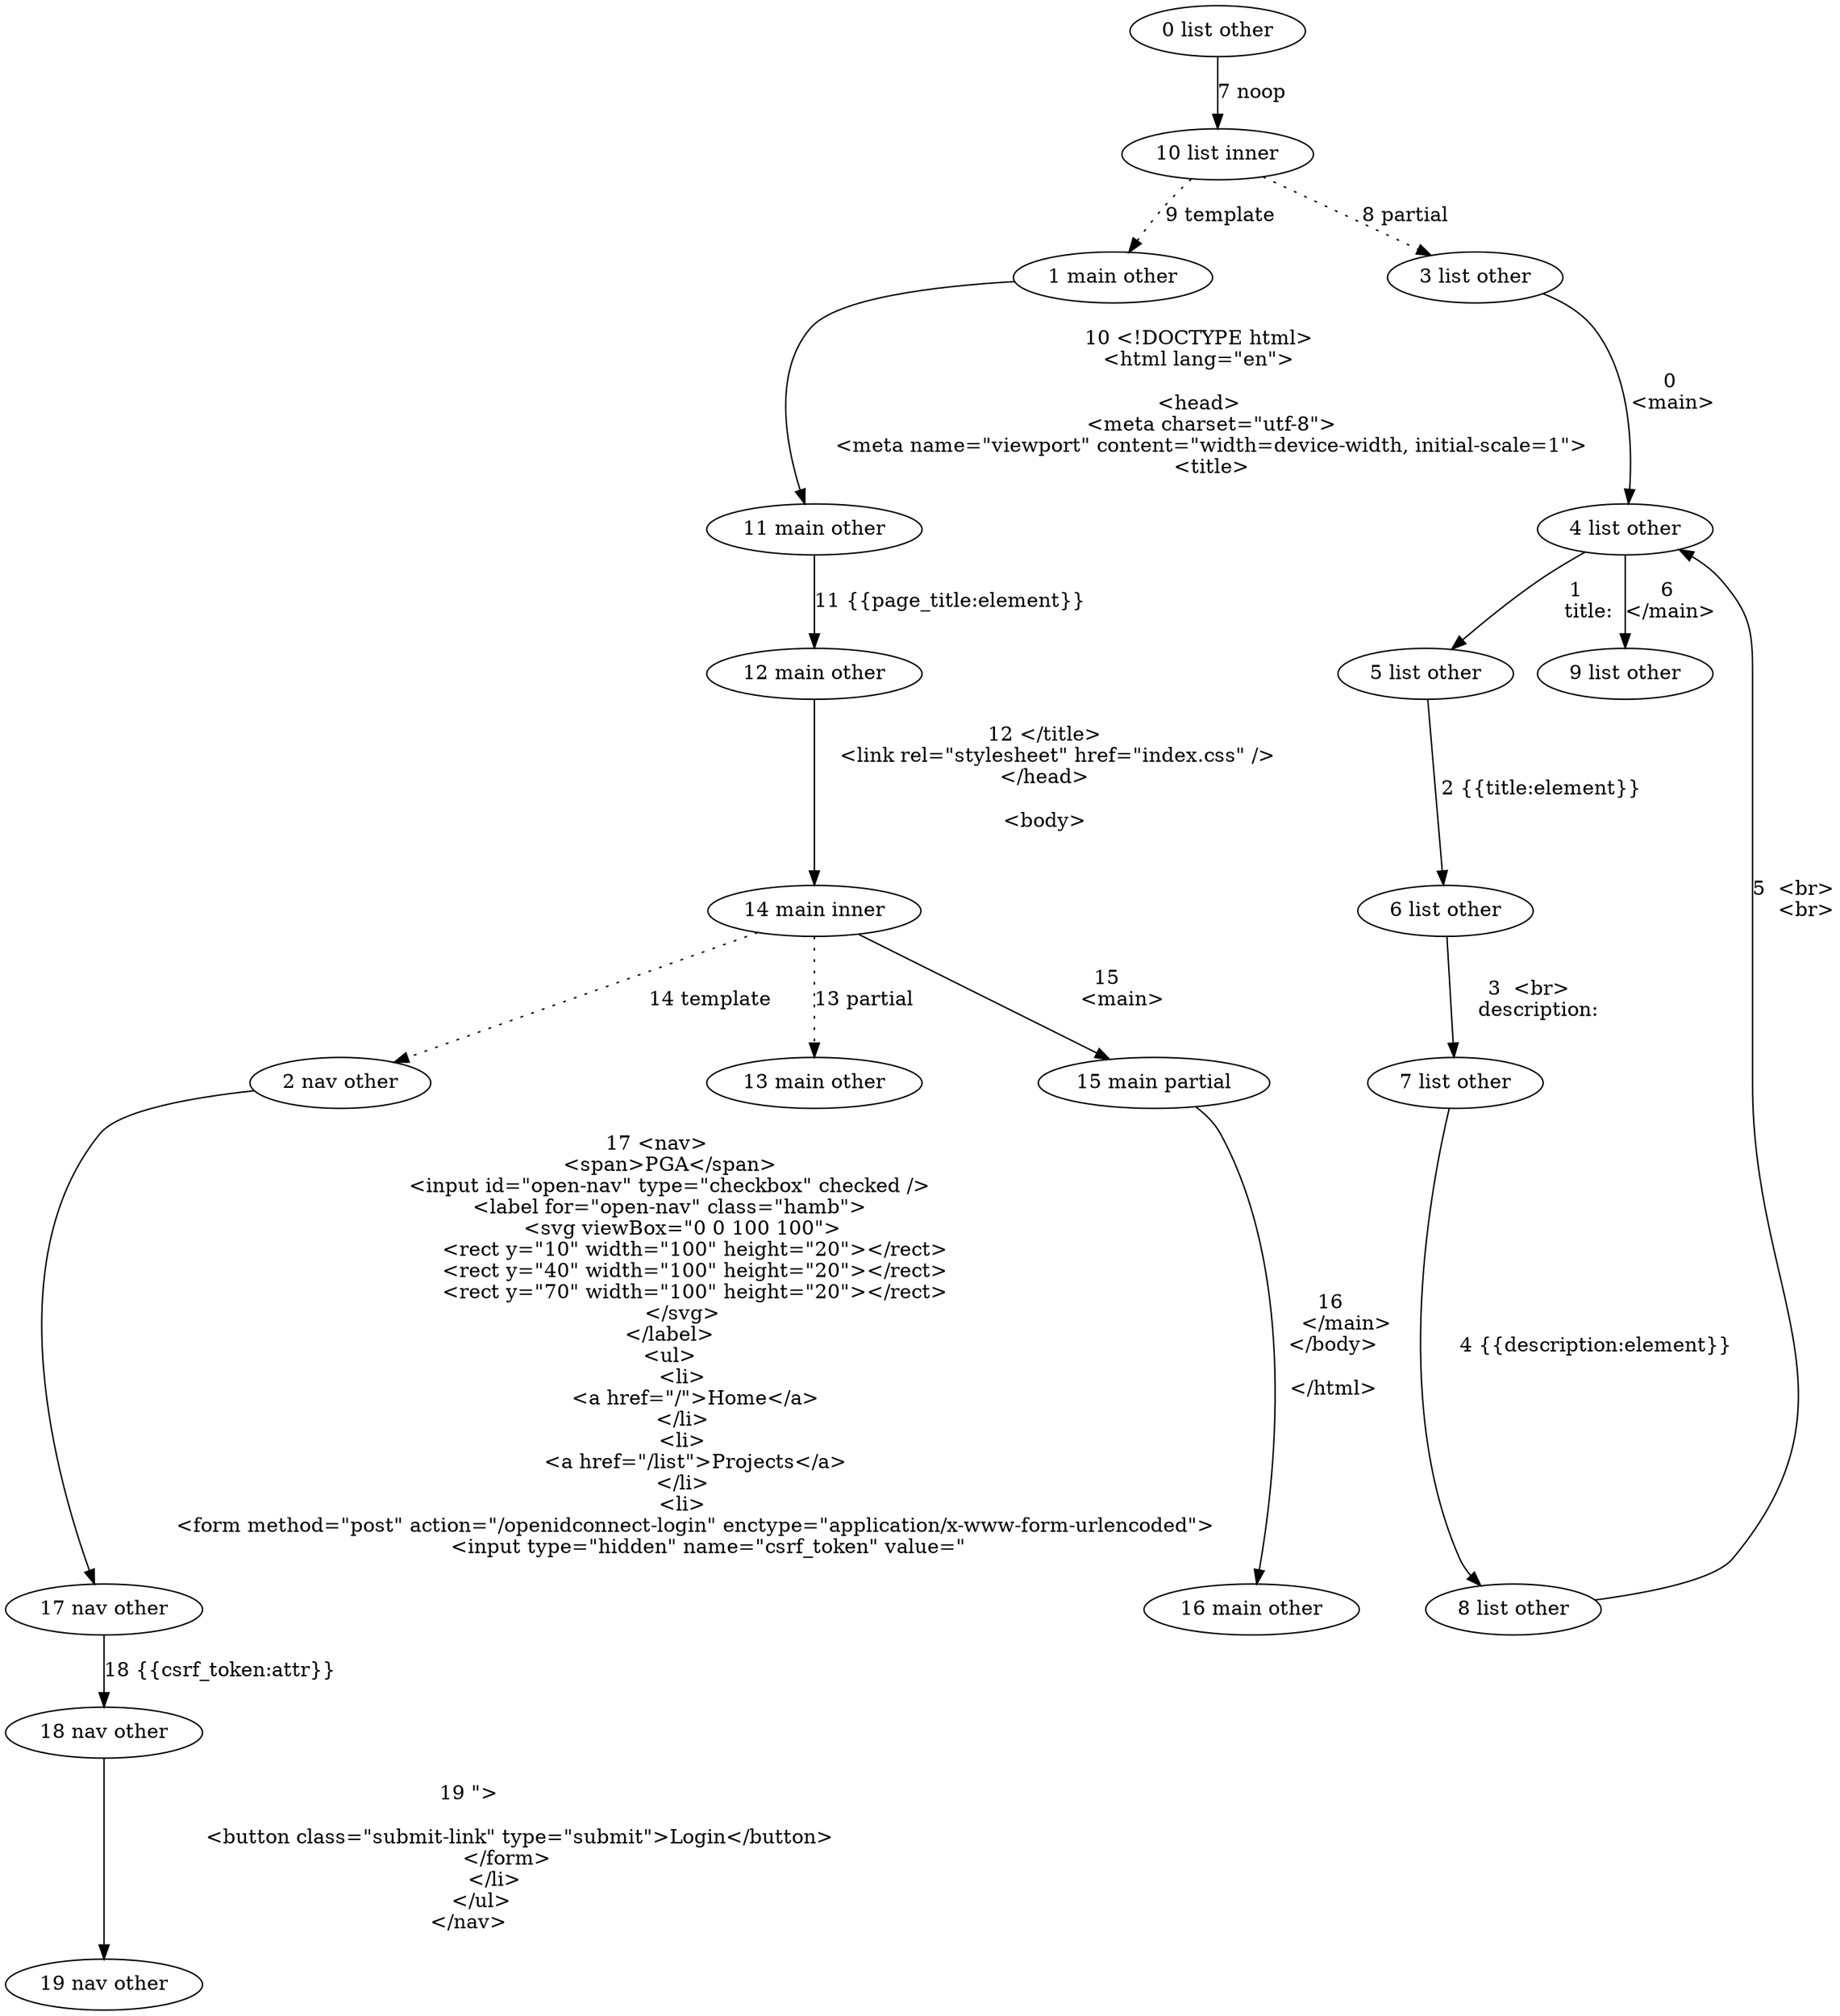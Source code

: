 digraph {
    0 [ label = "0 list other"]
    1 [ label = "1 main other"]
    2 [ label = "2 nav other"]
    3 [ label = "3 list other"]
    4 [ label = "4 list other"]
    5 [ label = "5 list other"]
    6 [ label = "6 list other"]
    7 [ label = "7 list other"]
    8 [ label = "8 list other"]
    9 [ label = "9 list other"]
    10 [ label = "10 list inner"]
    11 [ label = "11 main other"]
    12 [ label = "12 main other"]
    13 [ label = "13 main other"]
    14 [ label = "14 main inner"]
    15 [ label = "15 main partial"]
    16 [ label = "16 main other"]
    17 [ label = "17 nav other"]
    18 [ label = "18 nav other"]
    19 [ label = "19 nav other"]
    3 -> 4 [ label = "0 
<main>
    "]
    4 -> 5 [ label = "1 
    title: "]
    5 -> 6 [ label = "2 {{title:element}}"]
    6 -> 7 [ label = "3  <br>
    description: "]
    7 -> 8 [ label = "4 {{description:element}}"]
    8 -> 4 [ label = "5  <br>
    <br>
    "]
    4 -> 9 [ label = "6 
</main>
"]
    0 -> 10 [ label = "7 noop"]
    10 -> 3 [ label = "8 partial" style = dotted]
    10 -> 1 [ label = "9 template" style = dotted]
    1 -> 11 [ label = "10 <!DOCTYPE html>
<html lang=\"en\">

<head>
    <meta charset=\"utf-8\">
    <meta name=\"viewport\" content=\"width=device-width, initial-scale=1\">
    <title>"]
    11 -> 12 [ label = "11 {{page_title:element}}"]
    12 -> 14 [ label = "12 </title>
    <link rel=\"stylesheet\" href=\"index.css\" />
</head>

<body>
    "]
    14 -> 13 [ label = "13 partial" style = dotted]
    14 -> 2 [ label = "14 template" style = dotted]
    14 -> 15 [ label = "15 
    <main>
        "]
    15 -> 16 [ label = "16 
    </main>
</body>

</html>"]
    2 -> 17 [ label = "17 <nav>
    <span>PGA</span>
    <input id=\"open-nav\" type=\"checkbox\" checked />
    <label for=\"open-nav\" class=\"hamb\">
        <svg viewBox=\"0 0 100 100\">
            <rect y=\"10\" width=\"100\" height=\"20\"></rect>
            <rect y=\"40\" width=\"100\" height=\"20\"></rect>
            <rect y=\"70\" width=\"100\" height=\"20\"></rect>
        </svg>
    </label>
    <ul>
        <li>
            <a href=\"/\">Home</a>
        </li>
        <li>
            <a href=\"/list\">Projects</a>
        </li>
        <li>
            <form method=\"post\" action=\"/openidconnect-login\" enctype=\"application/x-www-form-urlencoded\">
                <input type=\"hidden\" name=\"csrf_token\" value=\""]
    17 -> 18 [ label = "18 {{csrf_token:attr}}"]
    18 -> 19 [ label = "19 \">

                <button class=\"submit-link\" type=\"submit\">Login</button>
            </form>
        </li>
    </ul>
</nav>"]
}

